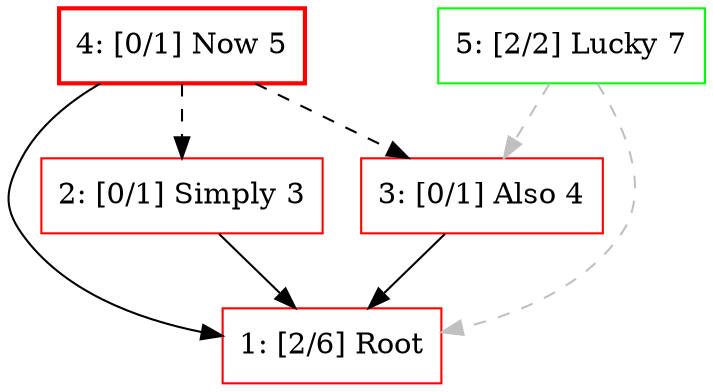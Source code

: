 digraph g {
node [shape=box];
1 [label="1: [2/6] Root", color=red];
2 [label="2: [0/1] Simply 3", color=red];
3 [label="3: [0/1] Also 4", color=red];
4 [label="4: [0/1] Now 5", color=red, style=bold];
5 [label="5: [2/2] Lucky 7", color=green];
2 -> 1 [color=black];
3 -> 1 [color=black];
4 -> 1 [color=black];
5 -> 1 [color=gray, style=dashed];
4 -> 2 [color=black, style=dashed];
4 -> 3 [color=black, style=dashed];
5 -> 3 [color=gray, style=dashed];
}
